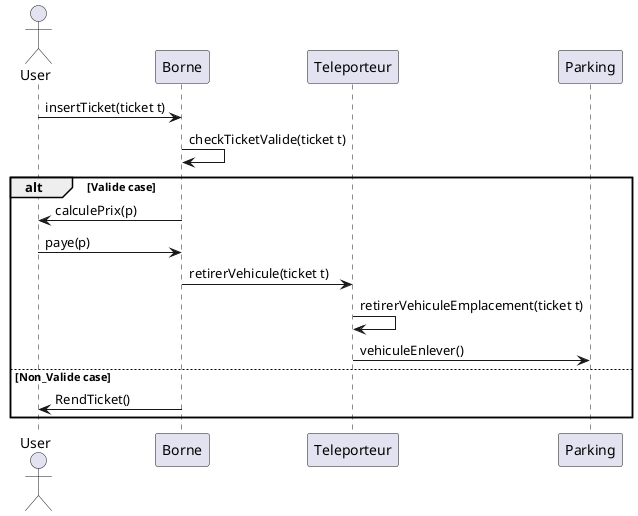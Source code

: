 @startuml
actor User as U
U -> Borne: insertTicket(ticket t)
Borne -> Borne: checkTicketValide(ticket t)

alt Valide case
  Borne -> U: calculePrix(p)
  U -> Borne: paye(p)
  Borne -> Teleporteur: retirerVehicule(ticket t)
  Teleporteur -> Teleporteur: retirerVehiculeEmplacement(ticket t)
  Teleporteur -> Parking: vehiculeEnlever()
else Non_Valide case
  Borne -> U:RendTicket()
end
@enduml
